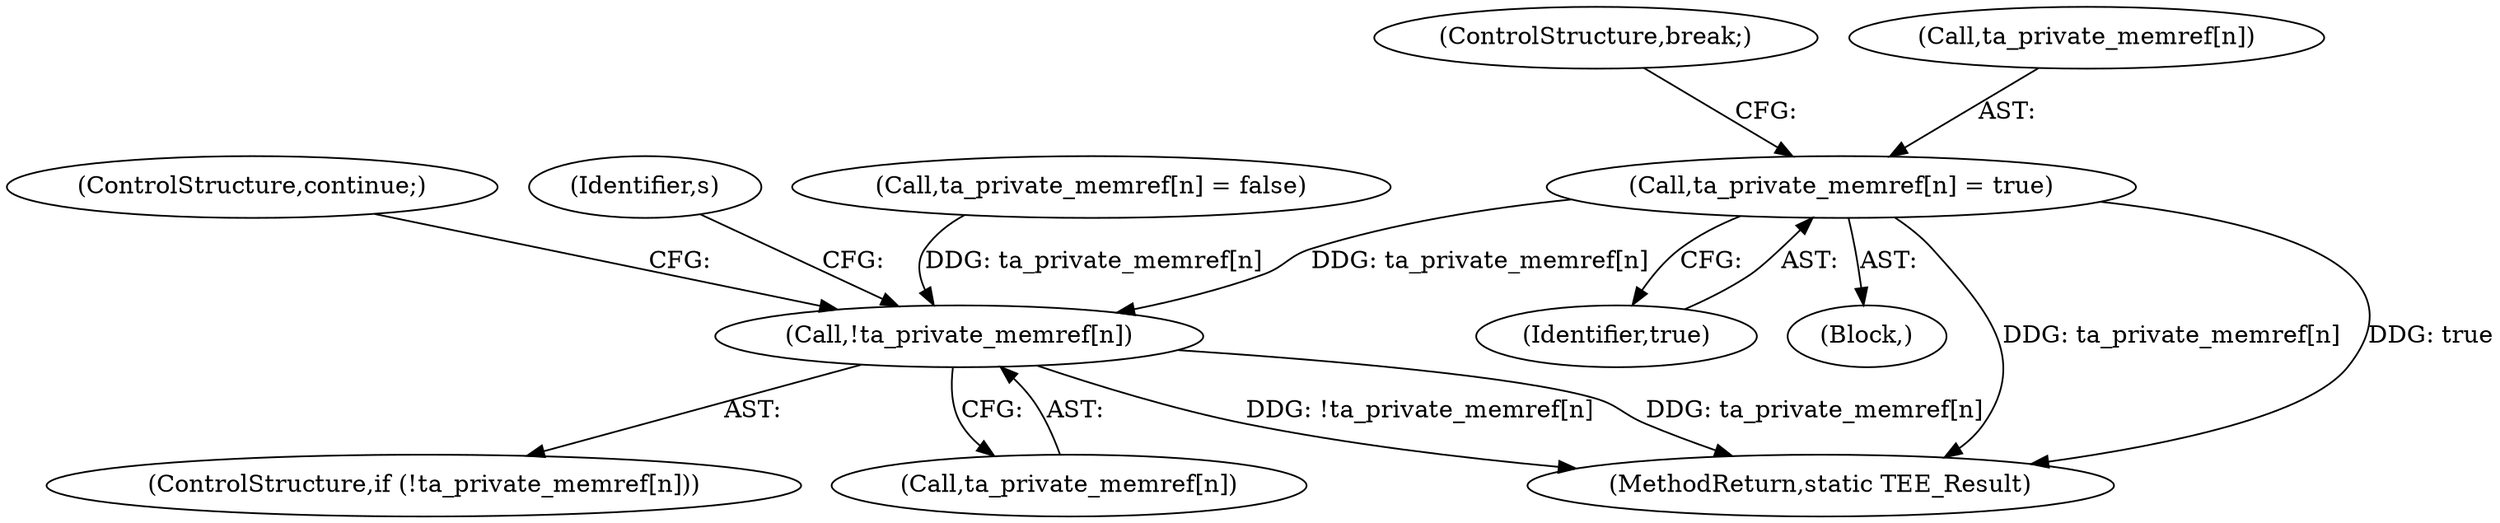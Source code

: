 digraph "0_optee_os_d5c5b0b77b2b589666024d219a8007b3f5b6faeb@array" {
"1000254" [label="(Call,ta_private_memref[n] = true)"];
"1000328" [label="(Call,!ta_private_memref[n])"];
"1000483" [label="(MethodReturn,static TEE_Result)"];
"1000328" [label="(Call,!ta_private_memref[n])"];
"1000327" [label="(ControlStructure,if (!ta_private_memref[n]))"];
"1000332" [label="(ControlStructure,continue;)"];
"1000334" [label="(Identifier,s)"];
"1000259" [label="(ControlStructure,break;)"];
"1000258" [label="(Identifier,true)"];
"1000255" [label="(Call,ta_private_memref[n])"];
"1000254" [label="(Call,ta_private_memref[n] = true)"];
"1000239" [label="(Block,)"];
"1000329" [label="(Call,ta_private_memref[n])"];
"1000186" [label="(Call,ta_private_memref[n] = false)"];
"1000254" -> "1000239"  [label="AST: "];
"1000254" -> "1000258"  [label="CFG: "];
"1000255" -> "1000254"  [label="AST: "];
"1000258" -> "1000254"  [label="AST: "];
"1000259" -> "1000254"  [label="CFG: "];
"1000254" -> "1000483"  [label="DDG: ta_private_memref[n]"];
"1000254" -> "1000483"  [label="DDG: true"];
"1000254" -> "1000328"  [label="DDG: ta_private_memref[n]"];
"1000328" -> "1000327"  [label="AST: "];
"1000328" -> "1000329"  [label="CFG: "];
"1000329" -> "1000328"  [label="AST: "];
"1000332" -> "1000328"  [label="CFG: "];
"1000334" -> "1000328"  [label="CFG: "];
"1000328" -> "1000483"  [label="DDG: !ta_private_memref[n]"];
"1000328" -> "1000483"  [label="DDG: ta_private_memref[n]"];
"1000186" -> "1000328"  [label="DDG: ta_private_memref[n]"];
}
